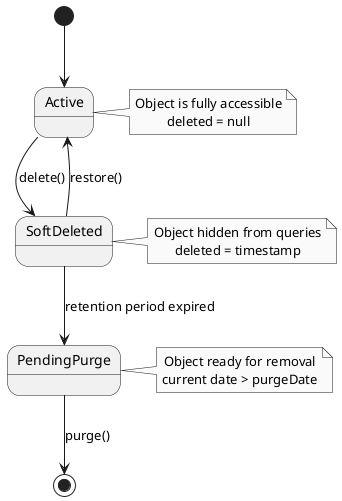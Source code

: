 @startuml Object Deletion States
skinparam monochrome true
skinparam defaultTextAlignment center

[*] --> Active
Active --> SoftDeleted : delete()
SoftDeleted --> Active : restore()
SoftDeleted --> PendingPurge : retention period expired
PendingPurge --> [*] : purge()

note right of Active : Object is fully accessible\ndeleted = null
note right of SoftDeleted : Object hidden from queries\ndeleted = timestamp
note right of PendingPurge : Object ready for removal\ncurrent date > purgeDate

@enduml 